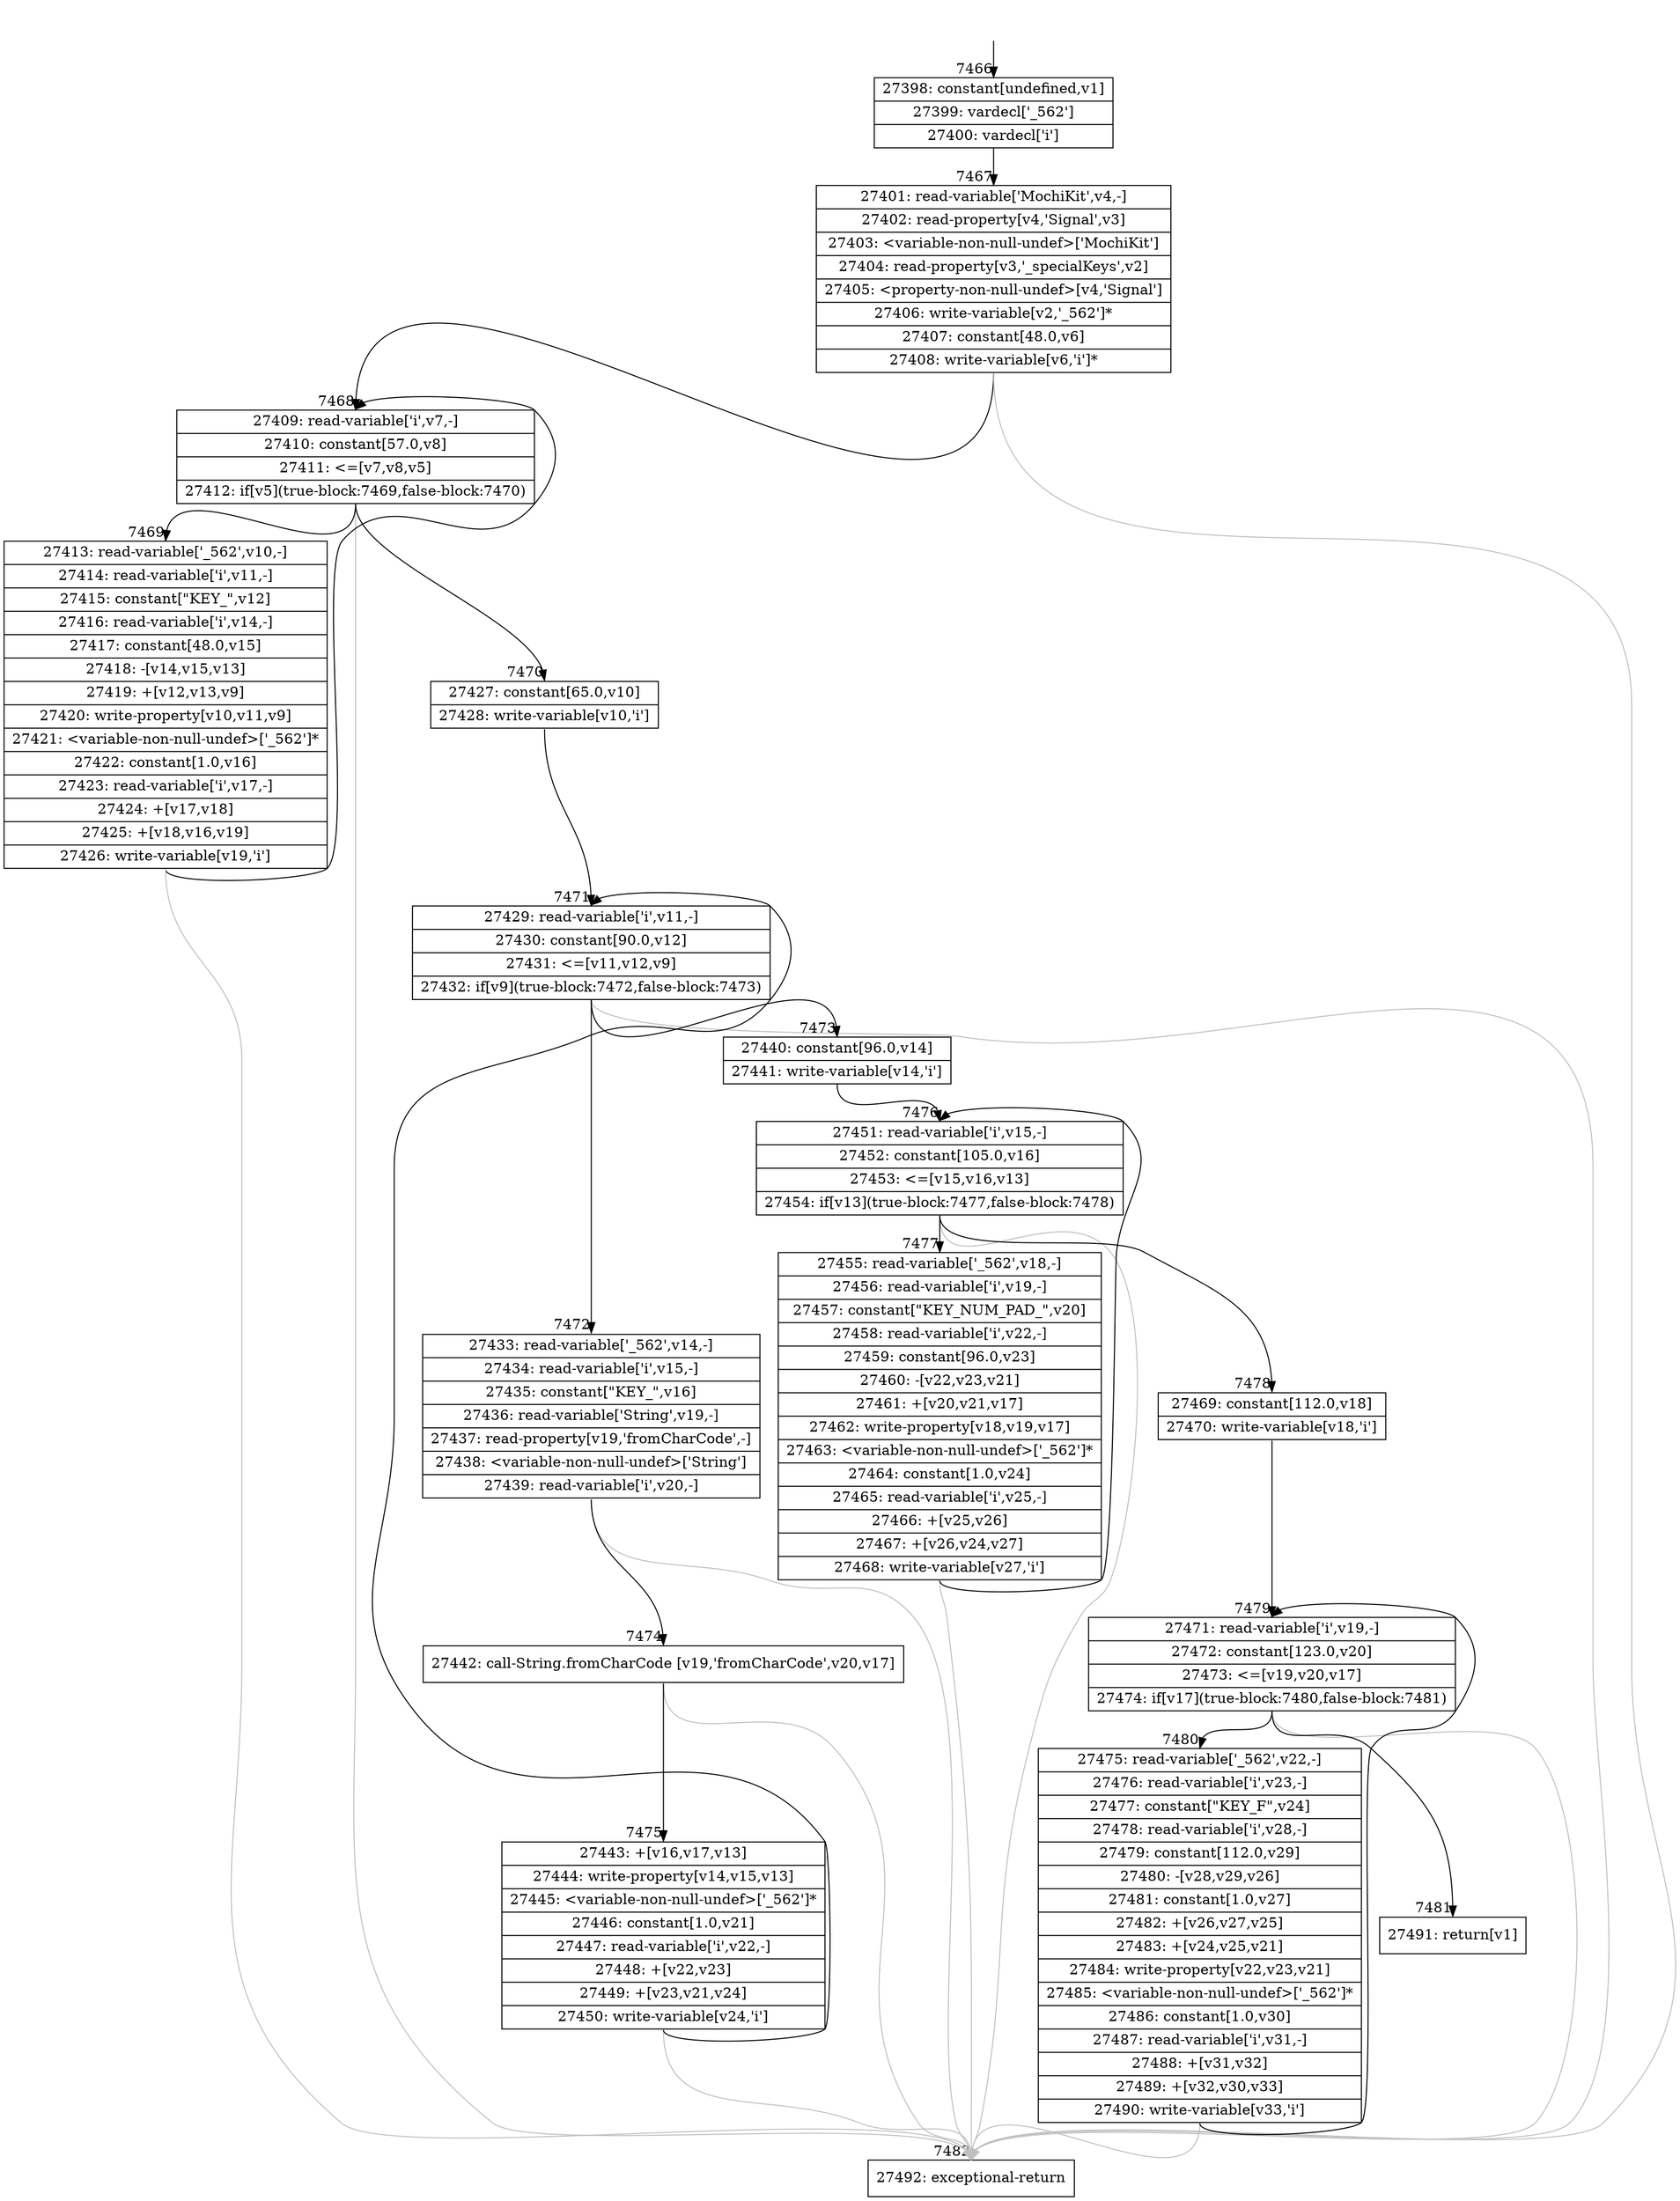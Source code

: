 digraph {
rankdir="TD"
BB_entry491[shape=none,label=""];
BB_entry491 -> BB7466 [tailport=s, headport=n, headlabel="    7466"]
BB7466 [shape=record label="{27398: constant[undefined,v1]|27399: vardecl['_562']|27400: vardecl['i']}" ] 
BB7466 -> BB7467 [tailport=s, headport=n, headlabel="      7467"]
BB7467 [shape=record label="{27401: read-variable['MochiKit',v4,-]|27402: read-property[v4,'Signal',v3]|27403: \<variable-non-null-undef\>['MochiKit']|27404: read-property[v3,'_specialKeys',v2]|27405: \<property-non-null-undef\>[v4,'Signal']|27406: write-variable[v2,'_562']*|27407: constant[48.0,v6]|27408: write-variable[v6,'i']*}" ] 
BB7467 -> BB7468 [tailport=s, headport=n, headlabel="      7468"]
BB7467 -> BB7482 [tailport=s, headport=n, color=gray, headlabel="      7482"]
BB7468 [shape=record label="{27409: read-variable['i',v7,-]|27410: constant[57.0,v8]|27411: \<=[v7,v8,v5]|27412: if[v5](true-block:7469,false-block:7470)}" ] 
BB7468 -> BB7469 [tailport=s, headport=n, headlabel="      7469"]
BB7468 -> BB7470 [tailport=s, headport=n, headlabel="      7470"]
BB7468 -> BB7482 [tailport=s, headport=n, color=gray]
BB7469 [shape=record label="{27413: read-variable['_562',v10,-]|27414: read-variable['i',v11,-]|27415: constant[\"KEY_\",v12]|27416: read-variable['i',v14,-]|27417: constant[48.0,v15]|27418: -[v14,v15,v13]|27419: +[v12,v13,v9]|27420: write-property[v10,v11,v9]|27421: \<variable-non-null-undef\>['_562']*|27422: constant[1.0,v16]|27423: read-variable['i',v17,-]|27424: +[v17,v18]|27425: +[v18,v16,v19]|27426: write-variable[v19,'i']}" ] 
BB7469 -> BB7468 [tailport=s, headport=n]
BB7469 -> BB7482 [tailport=s, headport=n, color=gray]
BB7470 [shape=record label="{27427: constant[65.0,v10]|27428: write-variable[v10,'i']}" ] 
BB7470 -> BB7471 [tailport=s, headport=n, headlabel="      7471"]
BB7471 [shape=record label="{27429: read-variable['i',v11,-]|27430: constant[90.0,v12]|27431: \<=[v11,v12,v9]|27432: if[v9](true-block:7472,false-block:7473)}" ] 
BB7471 -> BB7472 [tailport=s, headport=n, headlabel="      7472"]
BB7471 -> BB7473 [tailport=s, headport=n, headlabel="      7473"]
BB7471 -> BB7482 [tailport=s, headport=n, color=gray]
BB7472 [shape=record label="{27433: read-variable['_562',v14,-]|27434: read-variable['i',v15,-]|27435: constant[\"KEY_\",v16]|27436: read-variable['String',v19,-]|27437: read-property[v19,'fromCharCode',-]|27438: \<variable-non-null-undef\>['String']|27439: read-variable['i',v20,-]}" ] 
BB7472 -> BB7474 [tailport=s, headport=n, headlabel="      7474"]
BB7472 -> BB7482 [tailport=s, headport=n, color=gray]
BB7473 [shape=record label="{27440: constant[96.0,v14]|27441: write-variable[v14,'i']}" ] 
BB7473 -> BB7476 [tailport=s, headport=n, headlabel="      7476"]
BB7474 [shape=record label="{27442: call-String.fromCharCode [v19,'fromCharCode',v20,v17]}" ] 
BB7474 -> BB7475 [tailport=s, headport=n, headlabel="      7475"]
BB7474 -> BB7482 [tailport=s, headport=n, color=gray]
BB7475 [shape=record label="{27443: +[v16,v17,v13]|27444: write-property[v14,v15,v13]|27445: \<variable-non-null-undef\>['_562']*|27446: constant[1.0,v21]|27447: read-variable['i',v22,-]|27448: +[v22,v23]|27449: +[v23,v21,v24]|27450: write-variable[v24,'i']}" ] 
BB7475 -> BB7471 [tailport=s, headport=n]
BB7475 -> BB7482 [tailport=s, headport=n, color=gray]
BB7476 [shape=record label="{27451: read-variable['i',v15,-]|27452: constant[105.0,v16]|27453: \<=[v15,v16,v13]|27454: if[v13](true-block:7477,false-block:7478)}" ] 
BB7476 -> BB7477 [tailport=s, headport=n, headlabel="      7477"]
BB7476 -> BB7478 [tailport=s, headport=n, headlabel="      7478"]
BB7476 -> BB7482 [tailport=s, headport=n, color=gray]
BB7477 [shape=record label="{27455: read-variable['_562',v18,-]|27456: read-variable['i',v19,-]|27457: constant[\"KEY_NUM_PAD_\",v20]|27458: read-variable['i',v22,-]|27459: constant[96.0,v23]|27460: -[v22,v23,v21]|27461: +[v20,v21,v17]|27462: write-property[v18,v19,v17]|27463: \<variable-non-null-undef\>['_562']*|27464: constant[1.0,v24]|27465: read-variable['i',v25,-]|27466: +[v25,v26]|27467: +[v26,v24,v27]|27468: write-variable[v27,'i']}" ] 
BB7477 -> BB7476 [tailport=s, headport=n]
BB7477 -> BB7482 [tailport=s, headport=n, color=gray]
BB7478 [shape=record label="{27469: constant[112.0,v18]|27470: write-variable[v18,'i']}" ] 
BB7478 -> BB7479 [tailport=s, headport=n, headlabel="      7479"]
BB7479 [shape=record label="{27471: read-variable['i',v19,-]|27472: constant[123.0,v20]|27473: \<=[v19,v20,v17]|27474: if[v17](true-block:7480,false-block:7481)}" ] 
BB7479 -> BB7480 [tailport=s, headport=n, headlabel="      7480"]
BB7479 -> BB7481 [tailport=s, headport=n, headlabel="      7481"]
BB7479 -> BB7482 [tailport=s, headport=n, color=gray]
BB7480 [shape=record label="{27475: read-variable['_562',v22,-]|27476: read-variable['i',v23,-]|27477: constant[\"KEY_F\",v24]|27478: read-variable['i',v28,-]|27479: constant[112.0,v29]|27480: -[v28,v29,v26]|27481: constant[1.0,v27]|27482: +[v26,v27,v25]|27483: +[v24,v25,v21]|27484: write-property[v22,v23,v21]|27485: \<variable-non-null-undef\>['_562']*|27486: constant[1.0,v30]|27487: read-variable['i',v31,-]|27488: +[v31,v32]|27489: +[v32,v30,v33]|27490: write-variable[v33,'i']}" ] 
BB7480 -> BB7479 [tailport=s, headport=n]
BB7480 -> BB7482 [tailport=s, headport=n, color=gray]
BB7481 [shape=record label="{27491: return[v1]}" ] 
BB7482 [shape=record label="{27492: exceptional-return}" ] 
//#$~ 5281
}
